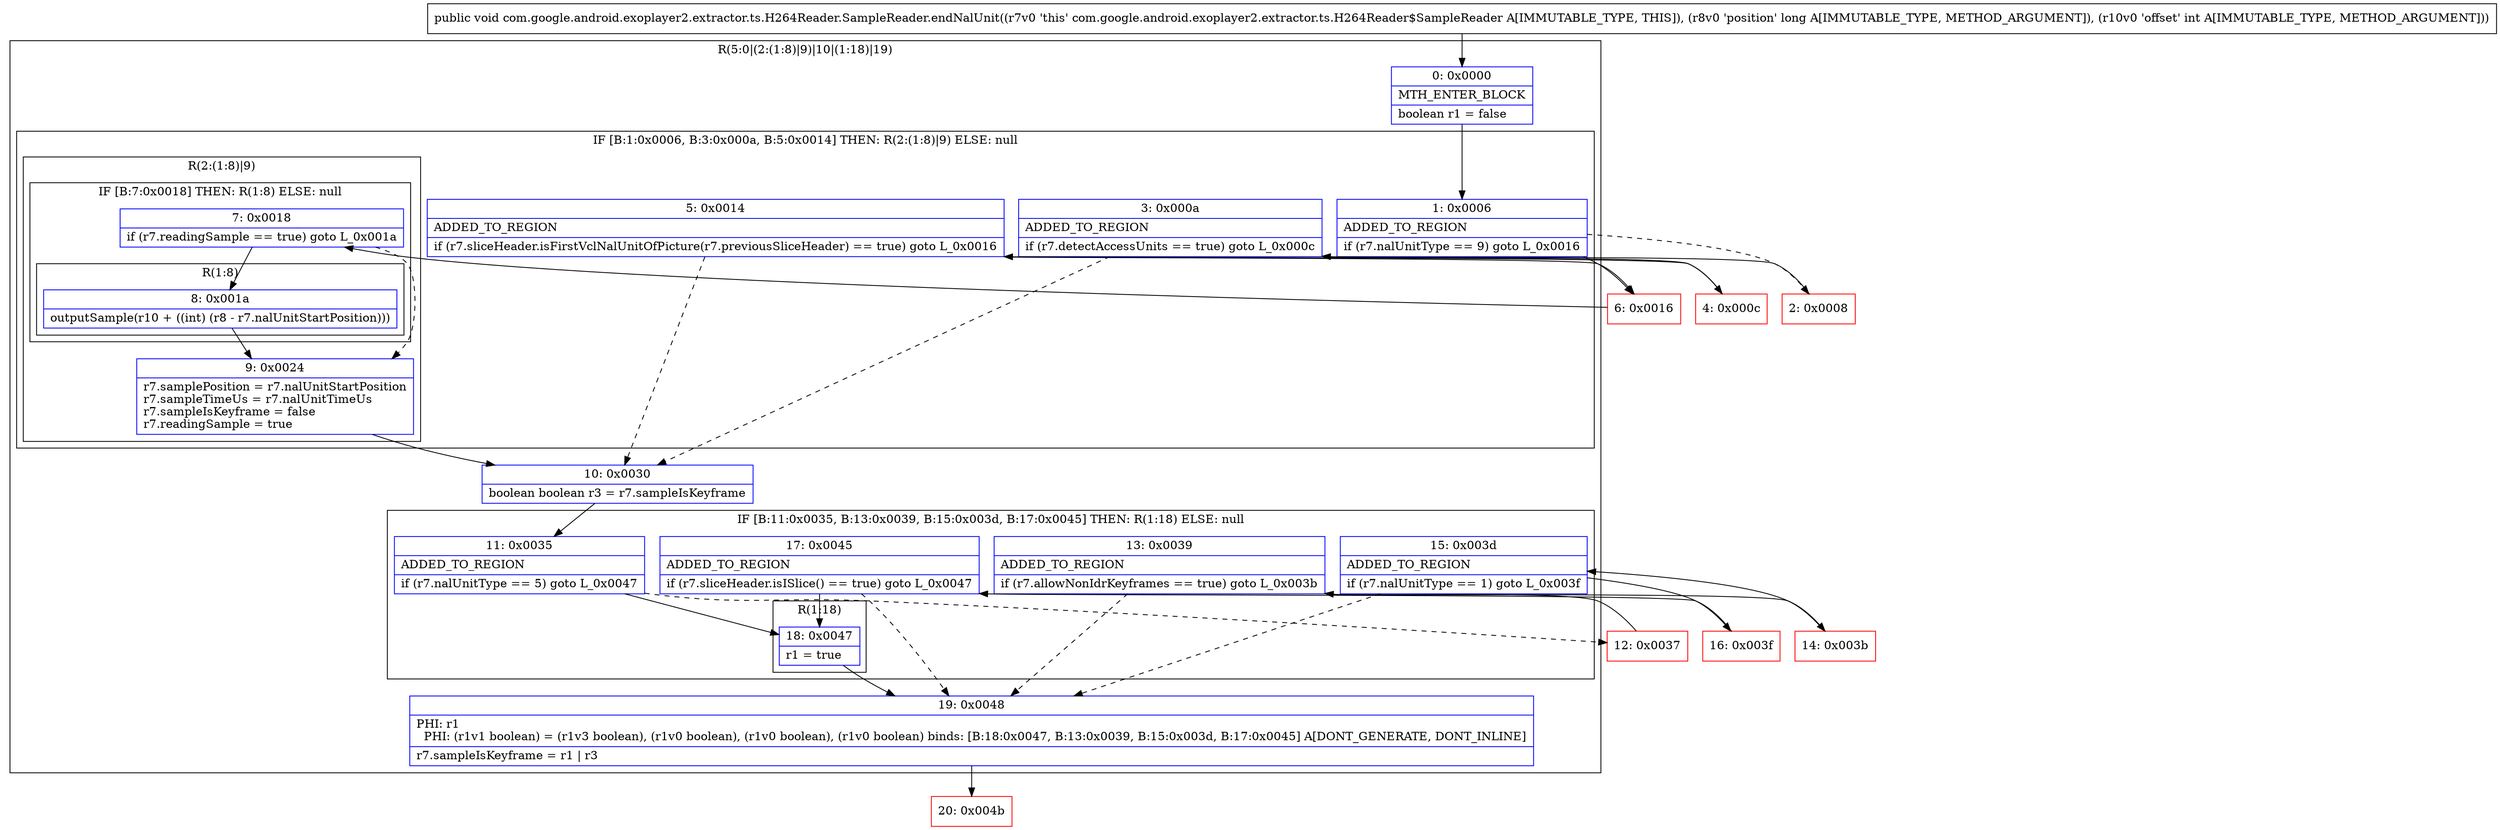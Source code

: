 digraph "CFG forcom.google.android.exoplayer2.extractor.ts.H264Reader.SampleReader.endNalUnit(JI)V" {
subgraph cluster_Region_56092224 {
label = "R(5:0|(2:(1:8)|9)|10|(1:18)|19)";
node [shape=record,color=blue];
Node_0 [shape=record,label="{0\:\ 0x0000|MTH_ENTER_BLOCK\l|boolean r1 = false\l}"];
subgraph cluster_IfRegion_316194060 {
label = "IF [B:1:0x0006, B:3:0x000a, B:5:0x0014] THEN: R(2:(1:8)|9) ELSE: null";
node [shape=record,color=blue];
Node_1 [shape=record,label="{1\:\ 0x0006|ADDED_TO_REGION\l|if (r7.nalUnitType == 9) goto L_0x0016\l}"];
Node_3 [shape=record,label="{3\:\ 0x000a|ADDED_TO_REGION\l|if (r7.detectAccessUnits == true) goto L_0x000c\l}"];
Node_5 [shape=record,label="{5\:\ 0x0014|ADDED_TO_REGION\l|if (r7.sliceHeader.isFirstVclNalUnitOfPicture(r7.previousSliceHeader) == true) goto L_0x0016\l}"];
subgraph cluster_Region_713787172 {
label = "R(2:(1:8)|9)";
node [shape=record,color=blue];
subgraph cluster_IfRegion_1906680682 {
label = "IF [B:7:0x0018] THEN: R(1:8) ELSE: null";
node [shape=record,color=blue];
Node_7 [shape=record,label="{7\:\ 0x0018|if (r7.readingSample == true) goto L_0x001a\l}"];
subgraph cluster_Region_1361674341 {
label = "R(1:8)";
node [shape=record,color=blue];
Node_8 [shape=record,label="{8\:\ 0x001a|outputSample(r10 + ((int) (r8 \- r7.nalUnitStartPosition)))\l}"];
}
}
Node_9 [shape=record,label="{9\:\ 0x0024|r7.samplePosition = r7.nalUnitStartPosition\lr7.sampleTimeUs = r7.nalUnitTimeUs\lr7.sampleIsKeyframe = false\lr7.readingSample = true\l}"];
}
}
Node_10 [shape=record,label="{10\:\ 0x0030|boolean boolean r3 = r7.sampleIsKeyframe\l}"];
subgraph cluster_IfRegion_114194321 {
label = "IF [B:11:0x0035, B:13:0x0039, B:15:0x003d, B:17:0x0045] THEN: R(1:18) ELSE: null";
node [shape=record,color=blue];
Node_11 [shape=record,label="{11\:\ 0x0035|ADDED_TO_REGION\l|if (r7.nalUnitType == 5) goto L_0x0047\l}"];
Node_13 [shape=record,label="{13\:\ 0x0039|ADDED_TO_REGION\l|if (r7.allowNonIdrKeyframes == true) goto L_0x003b\l}"];
Node_15 [shape=record,label="{15\:\ 0x003d|ADDED_TO_REGION\l|if (r7.nalUnitType == 1) goto L_0x003f\l}"];
Node_17 [shape=record,label="{17\:\ 0x0045|ADDED_TO_REGION\l|if (r7.sliceHeader.isISlice() == true) goto L_0x0047\l}"];
subgraph cluster_Region_1452725399 {
label = "R(1:18)";
node [shape=record,color=blue];
Node_18 [shape=record,label="{18\:\ 0x0047|r1 = true\l}"];
}
}
Node_19 [shape=record,label="{19\:\ 0x0048|PHI: r1 \l  PHI: (r1v1 boolean) = (r1v3 boolean), (r1v0 boolean), (r1v0 boolean), (r1v0 boolean) binds: [B:18:0x0047, B:13:0x0039, B:15:0x003d, B:17:0x0045] A[DONT_GENERATE, DONT_INLINE]\l|r7.sampleIsKeyframe = r1 \| r3\l}"];
}
Node_2 [shape=record,color=red,label="{2\:\ 0x0008}"];
Node_4 [shape=record,color=red,label="{4\:\ 0x000c}"];
Node_6 [shape=record,color=red,label="{6\:\ 0x0016}"];
Node_12 [shape=record,color=red,label="{12\:\ 0x0037}"];
Node_14 [shape=record,color=red,label="{14\:\ 0x003b}"];
Node_16 [shape=record,color=red,label="{16\:\ 0x003f}"];
Node_20 [shape=record,color=red,label="{20\:\ 0x004b}"];
MethodNode[shape=record,label="{public void com.google.android.exoplayer2.extractor.ts.H264Reader.SampleReader.endNalUnit((r7v0 'this' com.google.android.exoplayer2.extractor.ts.H264Reader$SampleReader A[IMMUTABLE_TYPE, THIS]), (r8v0 'position' long A[IMMUTABLE_TYPE, METHOD_ARGUMENT]), (r10v0 'offset' int A[IMMUTABLE_TYPE, METHOD_ARGUMENT])) }"];
MethodNode -> Node_0;
Node_0 -> Node_1;
Node_1 -> Node_2[style=dashed];
Node_1 -> Node_6;
Node_3 -> Node_4;
Node_3 -> Node_10[style=dashed];
Node_5 -> Node_6;
Node_5 -> Node_10[style=dashed];
Node_7 -> Node_8;
Node_7 -> Node_9[style=dashed];
Node_8 -> Node_9;
Node_9 -> Node_10;
Node_10 -> Node_11;
Node_11 -> Node_12[style=dashed];
Node_11 -> Node_18;
Node_13 -> Node_14;
Node_13 -> Node_19[style=dashed];
Node_15 -> Node_16;
Node_15 -> Node_19[style=dashed];
Node_17 -> Node_18;
Node_17 -> Node_19[style=dashed];
Node_18 -> Node_19;
Node_19 -> Node_20;
Node_2 -> Node_3;
Node_4 -> Node_5;
Node_6 -> Node_7;
Node_12 -> Node_13;
Node_14 -> Node_15;
Node_16 -> Node_17;
}

